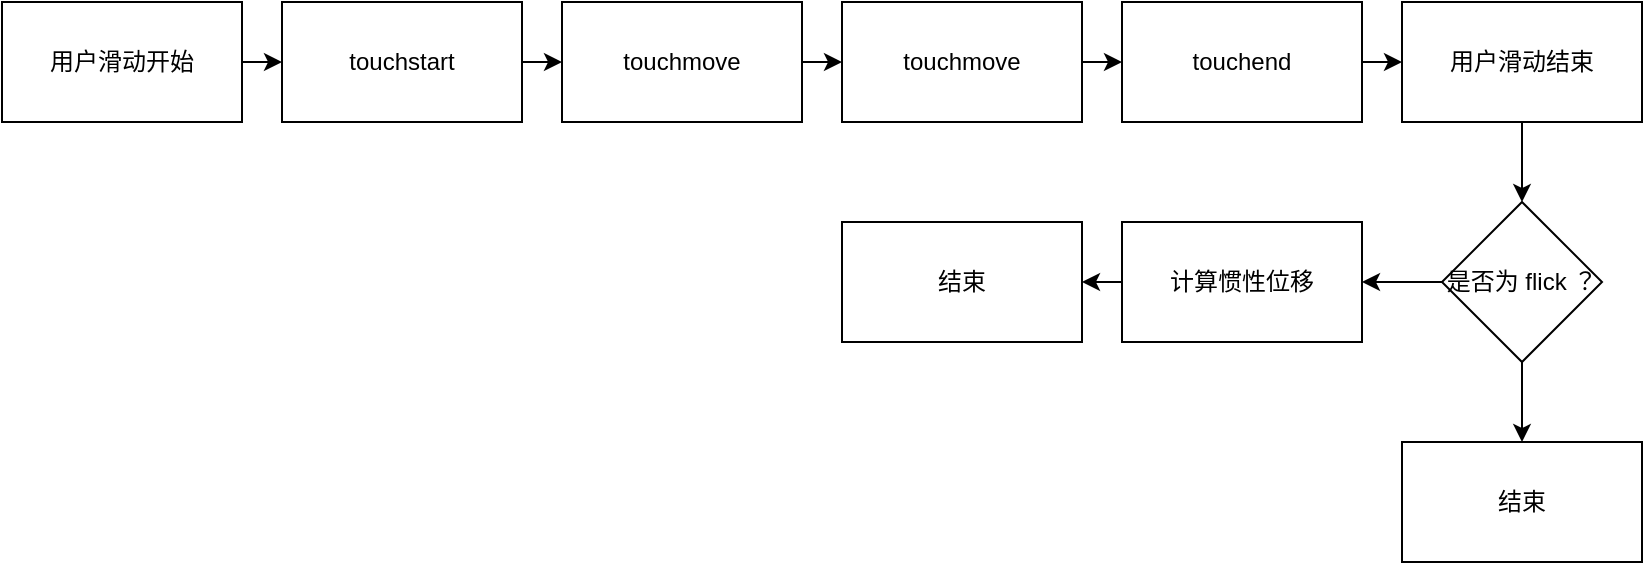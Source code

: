 <mxfile version="13.7.5" type="github">
  <diagram id="kEH8l-H0qlZYwD9actFR" name="Page-1">
    <mxGraphModel dx="1298" dy="687" grid="1" gridSize="10" guides="1" tooltips="1" connect="1" arrows="1" fold="1" page="1" pageScale="1" pageWidth="827" pageHeight="800" math="0" shadow="0">
      <root>
        <mxCell id="0" />
        <mxCell id="1" parent="0" />
        <mxCell id="BFRysCJp0LdjBgDe9ejV-12" style="edgeStyle=orthogonalEdgeStyle;rounded=0;orthogonalLoop=1;jettySize=auto;html=1;exitX=1;exitY=0.5;exitDx=0;exitDy=0;entryX=0;entryY=0.5;entryDx=0;entryDy=0;" edge="1" parent="1" source="BFRysCJp0LdjBgDe9ejV-6" target="BFRysCJp0LdjBgDe9ejV-7">
          <mxGeometry relative="1" as="geometry" />
        </mxCell>
        <mxCell id="BFRysCJp0LdjBgDe9ejV-6" value="用户滑动开始" style="rounded=0;whiteSpace=wrap;html=1;" vertex="1" parent="1">
          <mxGeometry x="30" y="250" width="120" height="60" as="geometry" />
        </mxCell>
        <mxCell id="BFRysCJp0LdjBgDe9ejV-13" style="edgeStyle=orthogonalEdgeStyle;rounded=0;orthogonalLoop=1;jettySize=auto;html=1;exitX=1;exitY=0.5;exitDx=0;exitDy=0;entryX=0;entryY=0.5;entryDx=0;entryDy=0;" edge="1" parent="1" source="BFRysCJp0LdjBgDe9ejV-7" target="BFRysCJp0LdjBgDe9ejV-8">
          <mxGeometry relative="1" as="geometry" />
        </mxCell>
        <mxCell id="BFRysCJp0LdjBgDe9ejV-7" value="touchstart" style="rounded=0;whiteSpace=wrap;html=1;" vertex="1" parent="1">
          <mxGeometry x="170" y="250" width="120" height="60" as="geometry" />
        </mxCell>
        <mxCell id="BFRysCJp0LdjBgDe9ejV-14" style="edgeStyle=orthogonalEdgeStyle;rounded=0;orthogonalLoop=1;jettySize=auto;html=1;exitX=1;exitY=0.5;exitDx=0;exitDy=0;entryX=0;entryY=0.5;entryDx=0;entryDy=0;" edge="1" parent="1" source="BFRysCJp0LdjBgDe9ejV-8" target="BFRysCJp0LdjBgDe9ejV-9">
          <mxGeometry relative="1" as="geometry" />
        </mxCell>
        <mxCell id="BFRysCJp0LdjBgDe9ejV-8" value="touchmove" style="rounded=0;whiteSpace=wrap;html=1;" vertex="1" parent="1">
          <mxGeometry x="310" y="250" width="120" height="60" as="geometry" />
        </mxCell>
        <mxCell id="BFRysCJp0LdjBgDe9ejV-15" style="edgeStyle=orthogonalEdgeStyle;rounded=0;orthogonalLoop=1;jettySize=auto;html=1;exitX=1;exitY=0.5;exitDx=0;exitDy=0;entryX=0;entryY=0.5;entryDx=0;entryDy=0;" edge="1" parent="1" source="BFRysCJp0LdjBgDe9ejV-9" target="BFRysCJp0LdjBgDe9ejV-10">
          <mxGeometry relative="1" as="geometry" />
        </mxCell>
        <mxCell id="BFRysCJp0LdjBgDe9ejV-9" value="touchmove" style="rounded=0;whiteSpace=wrap;html=1;" vertex="1" parent="1">
          <mxGeometry x="450" y="250" width="120" height="60" as="geometry" />
        </mxCell>
        <mxCell id="BFRysCJp0LdjBgDe9ejV-16" style="edgeStyle=orthogonalEdgeStyle;rounded=0;orthogonalLoop=1;jettySize=auto;html=1;exitX=1;exitY=0.5;exitDx=0;exitDy=0;entryX=0;entryY=0.5;entryDx=0;entryDy=0;" edge="1" parent="1" source="BFRysCJp0LdjBgDe9ejV-10" target="BFRysCJp0LdjBgDe9ejV-11">
          <mxGeometry relative="1" as="geometry" />
        </mxCell>
        <mxCell id="BFRysCJp0LdjBgDe9ejV-10" value="touchend" style="rounded=0;whiteSpace=wrap;html=1;" vertex="1" parent="1">
          <mxGeometry x="590" y="250" width="120" height="60" as="geometry" />
        </mxCell>
        <mxCell id="BFRysCJp0LdjBgDe9ejV-19" style="edgeStyle=orthogonalEdgeStyle;rounded=0;orthogonalLoop=1;jettySize=auto;html=1;entryX=0.5;entryY=0;entryDx=0;entryDy=0;" edge="1" parent="1" source="BFRysCJp0LdjBgDe9ejV-11" target="BFRysCJp0LdjBgDe9ejV-18">
          <mxGeometry relative="1" as="geometry" />
        </mxCell>
        <mxCell id="BFRysCJp0LdjBgDe9ejV-11" value="用户滑动结束" style="rounded=0;whiteSpace=wrap;html=1;" vertex="1" parent="1">
          <mxGeometry x="730" y="250" width="120" height="60" as="geometry" />
        </mxCell>
        <mxCell id="BFRysCJp0LdjBgDe9ejV-21" style="edgeStyle=orthogonalEdgeStyle;rounded=0;orthogonalLoop=1;jettySize=auto;html=1;entryX=1;entryY=0.5;entryDx=0;entryDy=0;" edge="1" parent="1" source="BFRysCJp0LdjBgDe9ejV-18" target="BFRysCJp0LdjBgDe9ejV-20">
          <mxGeometry relative="1" as="geometry" />
        </mxCell>
        <mxCell id="BFRysCJp0LdjBgDe9ejV-23" style="edgeStyle=orthogonalEdgeStyle;rounded=0;orthogonalLoop=1;jettySize=auto;html=1;entryX=0.5;entryY=0;entryDx=0;entryDy=0;" edge="1" parent="1" source="BFRysCJp0LdjBgDe9ejV-18" target="BFRysCJp0LdjBgDe9ejV-22">
          <mxGeometry relative="1" as="geometry" />
        </mxCell>
        <mxCell id="BFRysCJp0LdjBgDe9ejV-18" value="是否为 flick ？" style="rhombus;whiteSpace=wrap;html=1;" vertex="1" parent="1">
          <mxGeometry x="750" y="350" width="80" height="80" as="geometry" />
        </mxCell>
        <mxCell id="BFRysCJp0LdjBgDe9ejV-25" style="edgeStyle=orthogonalEdgeStyle;rounded=0;orthogonalLoop=1;jettySize=auto;html=1;exitX=0;exitY=0.5;exitDx=0;exitDy=0;entryX=1;entryY=0.5;entryDx=0;entryDy=0;" edge="1" parent="1" source="BFRysCJp0LdjBgDe9ejV-20" target="BFRysCJp0LdjBgDe9ejV-24">
          <mxGeometry relative="1" as="geometry" />
        </mxCell>
        <mxCell id="BFRysCJp0LdjBgDe9ejV-20" value="计算惯性位移" style="rounded=0;whiteSpace=wrap;html=1;" vertex="1" parent="1">
          <mxGeometry x="590" y="360" width="120" height="60" as="geometry" />
        </mxCell>
        <mxCell id="BFRysCJp0LdjBgDe9ejV-22" value="结束" style="rounded=0;whiteSpace=wrap;html=1;" vertex="1" parent="1">
          <mxGeometry x="730" y="470" width="120" height="60" as="geometry" />
        </mxCell>
        <mxCell id="BFRysCJp0LdjBgDe9ejV-24" value="结束" style="rounded=0;whiteSpace=wrap;html=1;" vertex="1" parent="1">
          <mxGeometry x="450" y="360" width="120" height="60" as="geometry" />
        </mxCell>
      </root>
    </mxGraphModel>
  </diagram>
</mxfile>
